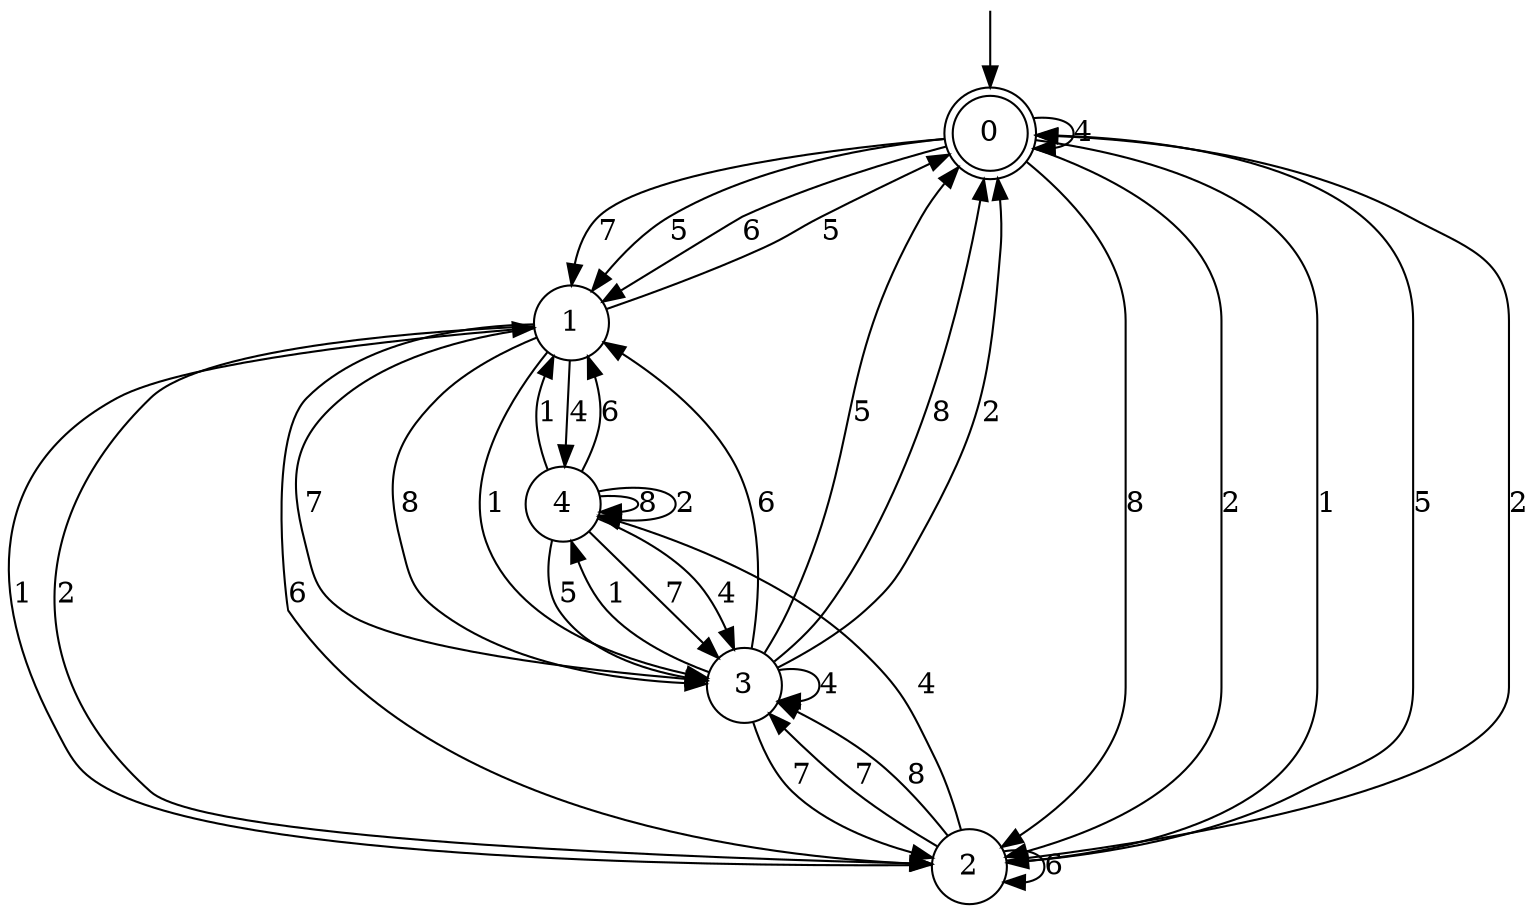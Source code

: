 digraph g {

	s0 [shape="doublecircle" label="0"];
	s1 [shape="circle" label="1"];
	s2 [shape="circle" label="2"];
	s3 [shape="circle" label="3"];
	s4 [shape="circle" label="4"];
	s0 -> s1 [label="7"];
	s0 -> s1 [label="5"];
	s0 -> s2 [label="8"];
	s0 -> s2 [label="2"];
	s0 -> s1 [label="6"];
	s0 -> s2 [label="1"];
	s0 -> s0 [label="4"];
	s1 -> s3 [label="7"];
	s1 -> s0 [label="5"];
	s1 -> s3 [label="8"];
	s1 -> s2 [label="2"];
	s1 -> s2 [label="6"];
	s1 -> s3 [label="1"];
	s1 -> s4 [label="4"];
	s2 -> s3 [label="7"];
	s2 -> s0 [label="5"];
	s2 -> s3 [label="8"];
	s2 -> s0 [label="2"];
	s2 -> s2 [label="6"];
	s2 -> s1 [label="1"];
	s2 -> s4 [label="4"];
	s3 -> s2 [label="7"];
	s3 -> s0 [label="5"];
	s3 -> s0 [label="8"];
	s3 -> s0 [label="2"];
	s3 -> s1 [label="6"];
	s3 -> s4 [label="1"];
	s3 -> s3 [label="4"];
	s4 -> s3 [label="7"];
	s4 -> s3 [label="5"];
	s4 -> s4 [label="8"];
	s4 -> s4 [label="2"];
	s4 -> s1 [label="6"];
	s4 -> s1 [label="1"];
	s4 -> s3 [label="4"];

__start0 [label="" shape="none" width="0" height="0"];
__start0 -> s0;

}
